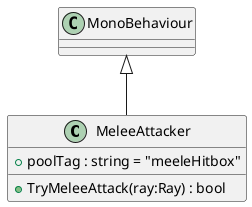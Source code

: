 @startuml
class MeleeAttacker {
    + poolTag : string = "meeleHitbox"
    + TryMeleeAttack(ray:Ray) : bool
}
MonoBehaviour <|-- MeleeAttacker
@enduml
